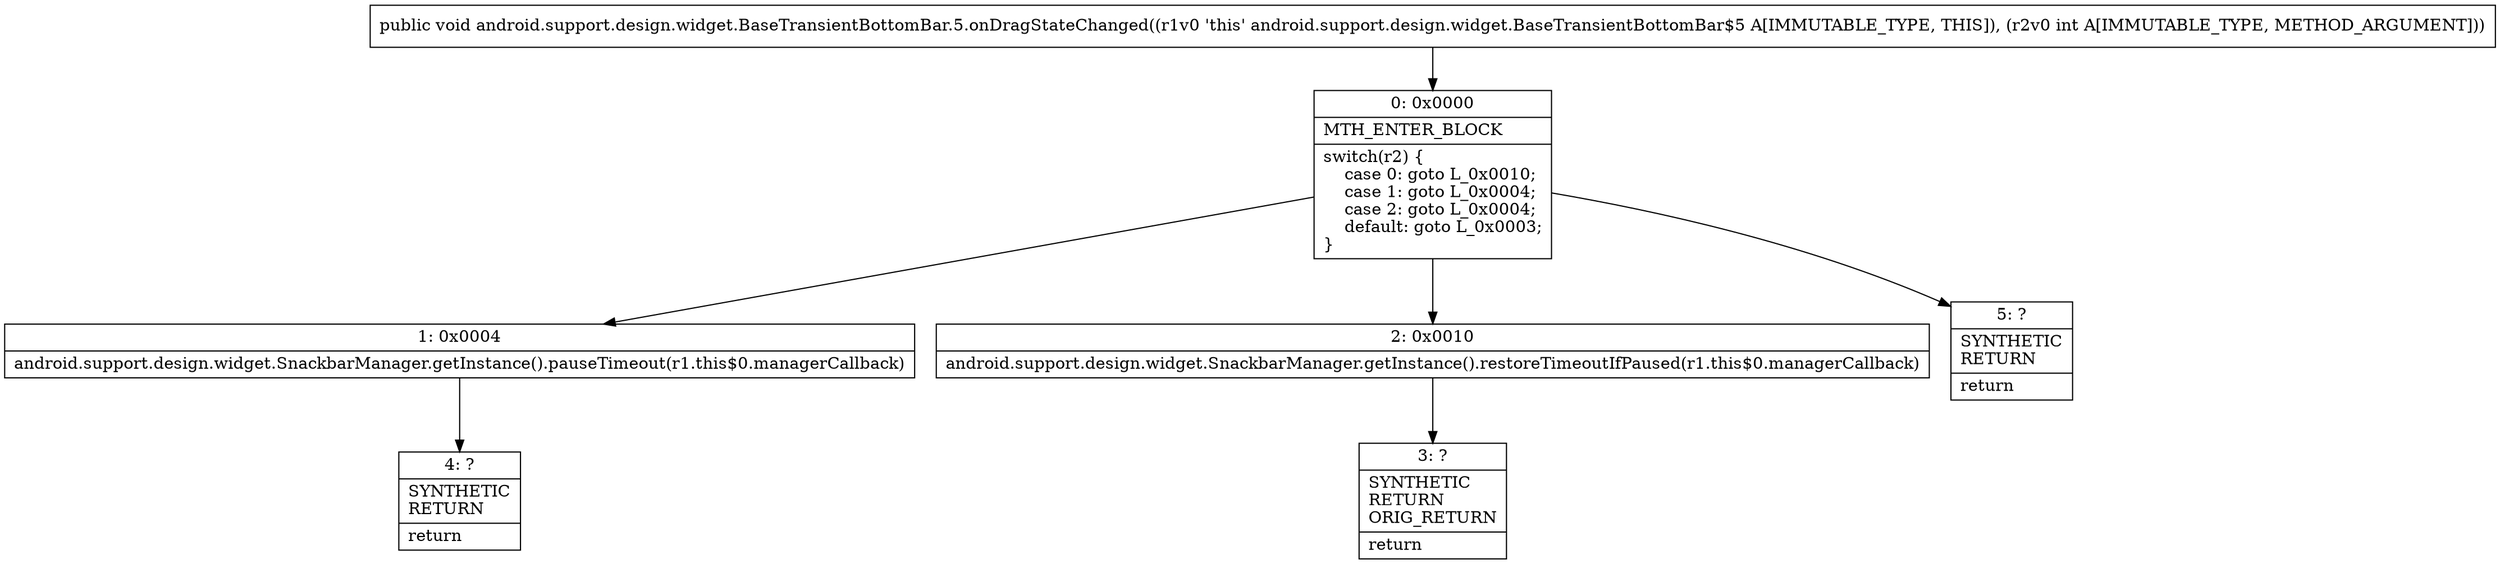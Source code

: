 digraph "CFG forandroid.support.design.widget.BaseTransientBottomBar.5.onDragStateChanged(I)V" {
Node_0 [shape=record,label="{0\:\ 0x0000|MTH_ENTER_BLOCK\l|switch(r2) \{\l    case 0: goto L_0x0010;\l    case 1: goto L_0x0004;\l    case 2: goto L_0x0004;\l    default: goto L_0x0003;\l\}\l}"];
Node_1 [shape=record,label="{1\:\ 0x0004|android.support.design.widget.SnackbarManager.getInstance().pauseTimeout(r1.this$0.managerCallback)\l}"];
Node_2 [shape=record,label="{2\:\ 0x0010|android.support.design.widget.SnackbarManager.getInstance().restoreTimeoutIfPaused(r1.this$0.managerCallback)\l}"];
Node_3 [shape=record,label="{3\:\ ?|SYNTHETIC\lRETURN\lORIG_RETURN\l|return\l}"];
Node_4 [shape=record,label="{4\:\ ?|SYNTHETIC\lRETURN\l|return\l}"];
Node_5 [shape=record,label="{5\:\ ?|SYNTHETIC\lRETURN\l|return\l}"];
MethodNode[shape=record,label="{public void android.support.design.widget.BaseTransientBottomBar.5.onDragStateChanged((r1v0 'this' android.support.design.widget.BaseTransientBottomBar$5 A[IMMUTABLE_TYPE, THIS]), (r2v0 int A[IMMUTABLE_TYPE, METHOD_ARGUMENT])) }"];
MethodNode -> Node_0;
Node_0 -> Node_1;
Node_0 -> Node_2;
Node_0 -> Node_5;
Node_1 -> Node_4;
Node_2 -> Node_3;
}

